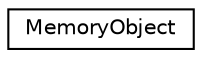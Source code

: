 digraph "Graphical Class Hierarchy"
{
 // LATEX_PDF_SIZE
  edge [fontname="Helvetica",fontsize="10",labelfontname="Helvetica",labelfontsize="10"];
  node [fontname="Helvetica",fontsize="10",shape=record];
  rankdir="LR";
  Node0 [label="MemoryObject",height=0.2,width=0.4,color="black", fillcolor="white", style="filled",URL="$class_memory_object.html",tooltip="Permite crear MemoryObjects."];
}
